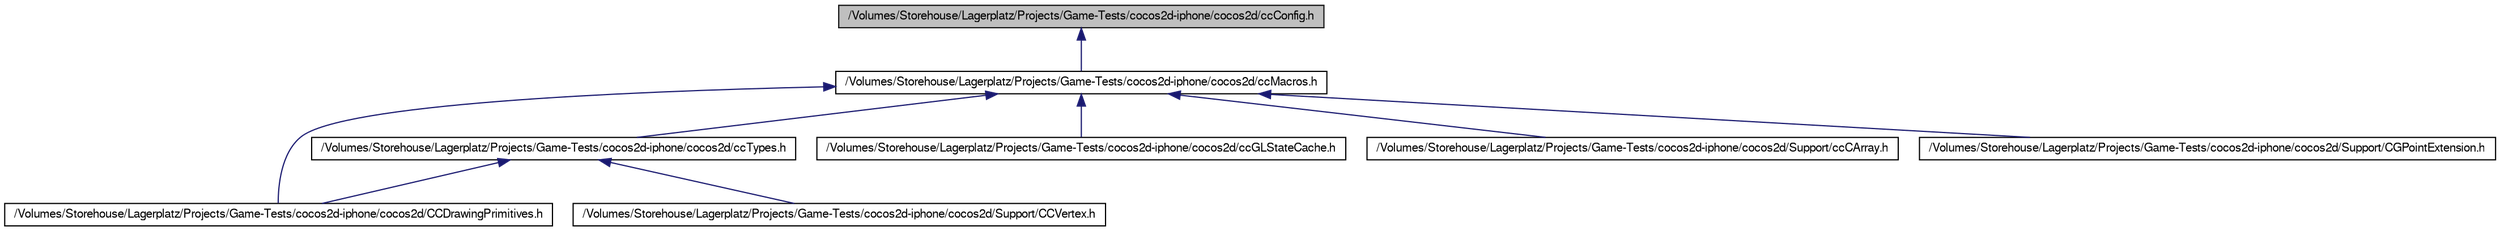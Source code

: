 digraph G
{
  bgcolor="transparent";
  edge [fontname="FreeSans",fontsize="10",labelfontname="FreeSans",labelfontsize="10"];
  node [fontname="FreeSans",fontsize="10",shape=record];
  Node1 [label="/Volumes/Storehouse/Lagerplatz/Projects/Game-Tests/cocos2d-iphone/cocos2d/ccConfig.h",height=0.2,width=0.4,color="black", fillcolor="grey75", style="filled" fontcolor="black"];
  Node1 -> Node2 [dir="back",color="midnightblue",fontsize="10",style="solid",fontname="FreeSans"];
  Node2 [label="/Volumes/Storehouse/Lagerplatz/Projects/Game-Tests/cocos2d-iphone/cocos2d/ccMacros.h",height=0.2,width=0.4,color="black",URL="$cc_macros_8h.html"];
  Node2 -> Node3 [dir="back",color="midnightblue",fontsize="10",style="solid",fontname="FreeSans"];
  Node3 [label="/Volumes/Storehouse/Lagerplatz/Projects/Game-Tests/cocos2d-iphone/cocos2d/ccTypes.h",height=0.2,width=0.4,color="black",URL="$cc_types_8h.html"];
  Node3 -> Node4 [dir="back",color="midnightblue",fontsize="10",style="solid",fontname="FreeSans"];
  Node4 [label="/Volumes/Storehouse/Lagerplatz/Projects/Game-Tests/cocos2d-iphone/cocos2d/CCDrawingPrimitives.h",height=0.2,width=0.4,color="black",URL="$_c_c_drawing_primitives_8h.html"];
  Node3 -> Node5 [dir="back",color="midnightblue",fontsize="10",style="solid",fontname="FreeSans"];
  Node5 [label="/Volumes/Storehouse/Lagerplatz/Projects/Game-Tests/cocos2d-iphone/cocos2d/Support/CCVertex.h",height=0.2,width=0.4,color="black",URL="$_c_c_vertex_8h.html"];
  Node2 -> Node6 [dir="back",color="midnightblue",fontsize="10",style="solid",fontname="FreeSans"];
  Node6 [label="/Volumes/Storehouse/Lagerplatz/Projects/Game-Tests/cocos2d-iphone/cocos2d/ccGLStateCache.h",height=0.2,width=0.4,color="black",URL="$cc_g_l_state_cache_8h.html"];
  Node2 -> Node7 [dir="back",color="midnightblue",fontsize="10",style="solid",fontname="FreeSans"];
  Node7 [label="/Volumes/Storehouse/Lagerplatz/Projects/Game-Tests/cocos2d-iphone/cocos2d/Support/ccCArray.h",height=0.2,width=0.4,color="black",URL="$cc_c_array_8h.html"];
  Node2 -> Node4 [dir="back",color="midnightblue",fontsize="10",style="solid",fontname="FreeSans"];
  Node2 -> Node8 [dir="back",color="midnightblue",fontsize="10",style="solid",fontname="FreeSans"];
  Node8 [label="/Volumes/Storehouse/Lagerplatz/Projects/Game-Tests/cocos2d-iphone/cocos2d/Support/CGPointExtension.h",height=0.2,width=0.4,color="black",URL="$_c_g_point_extension_8h.html"];
}
